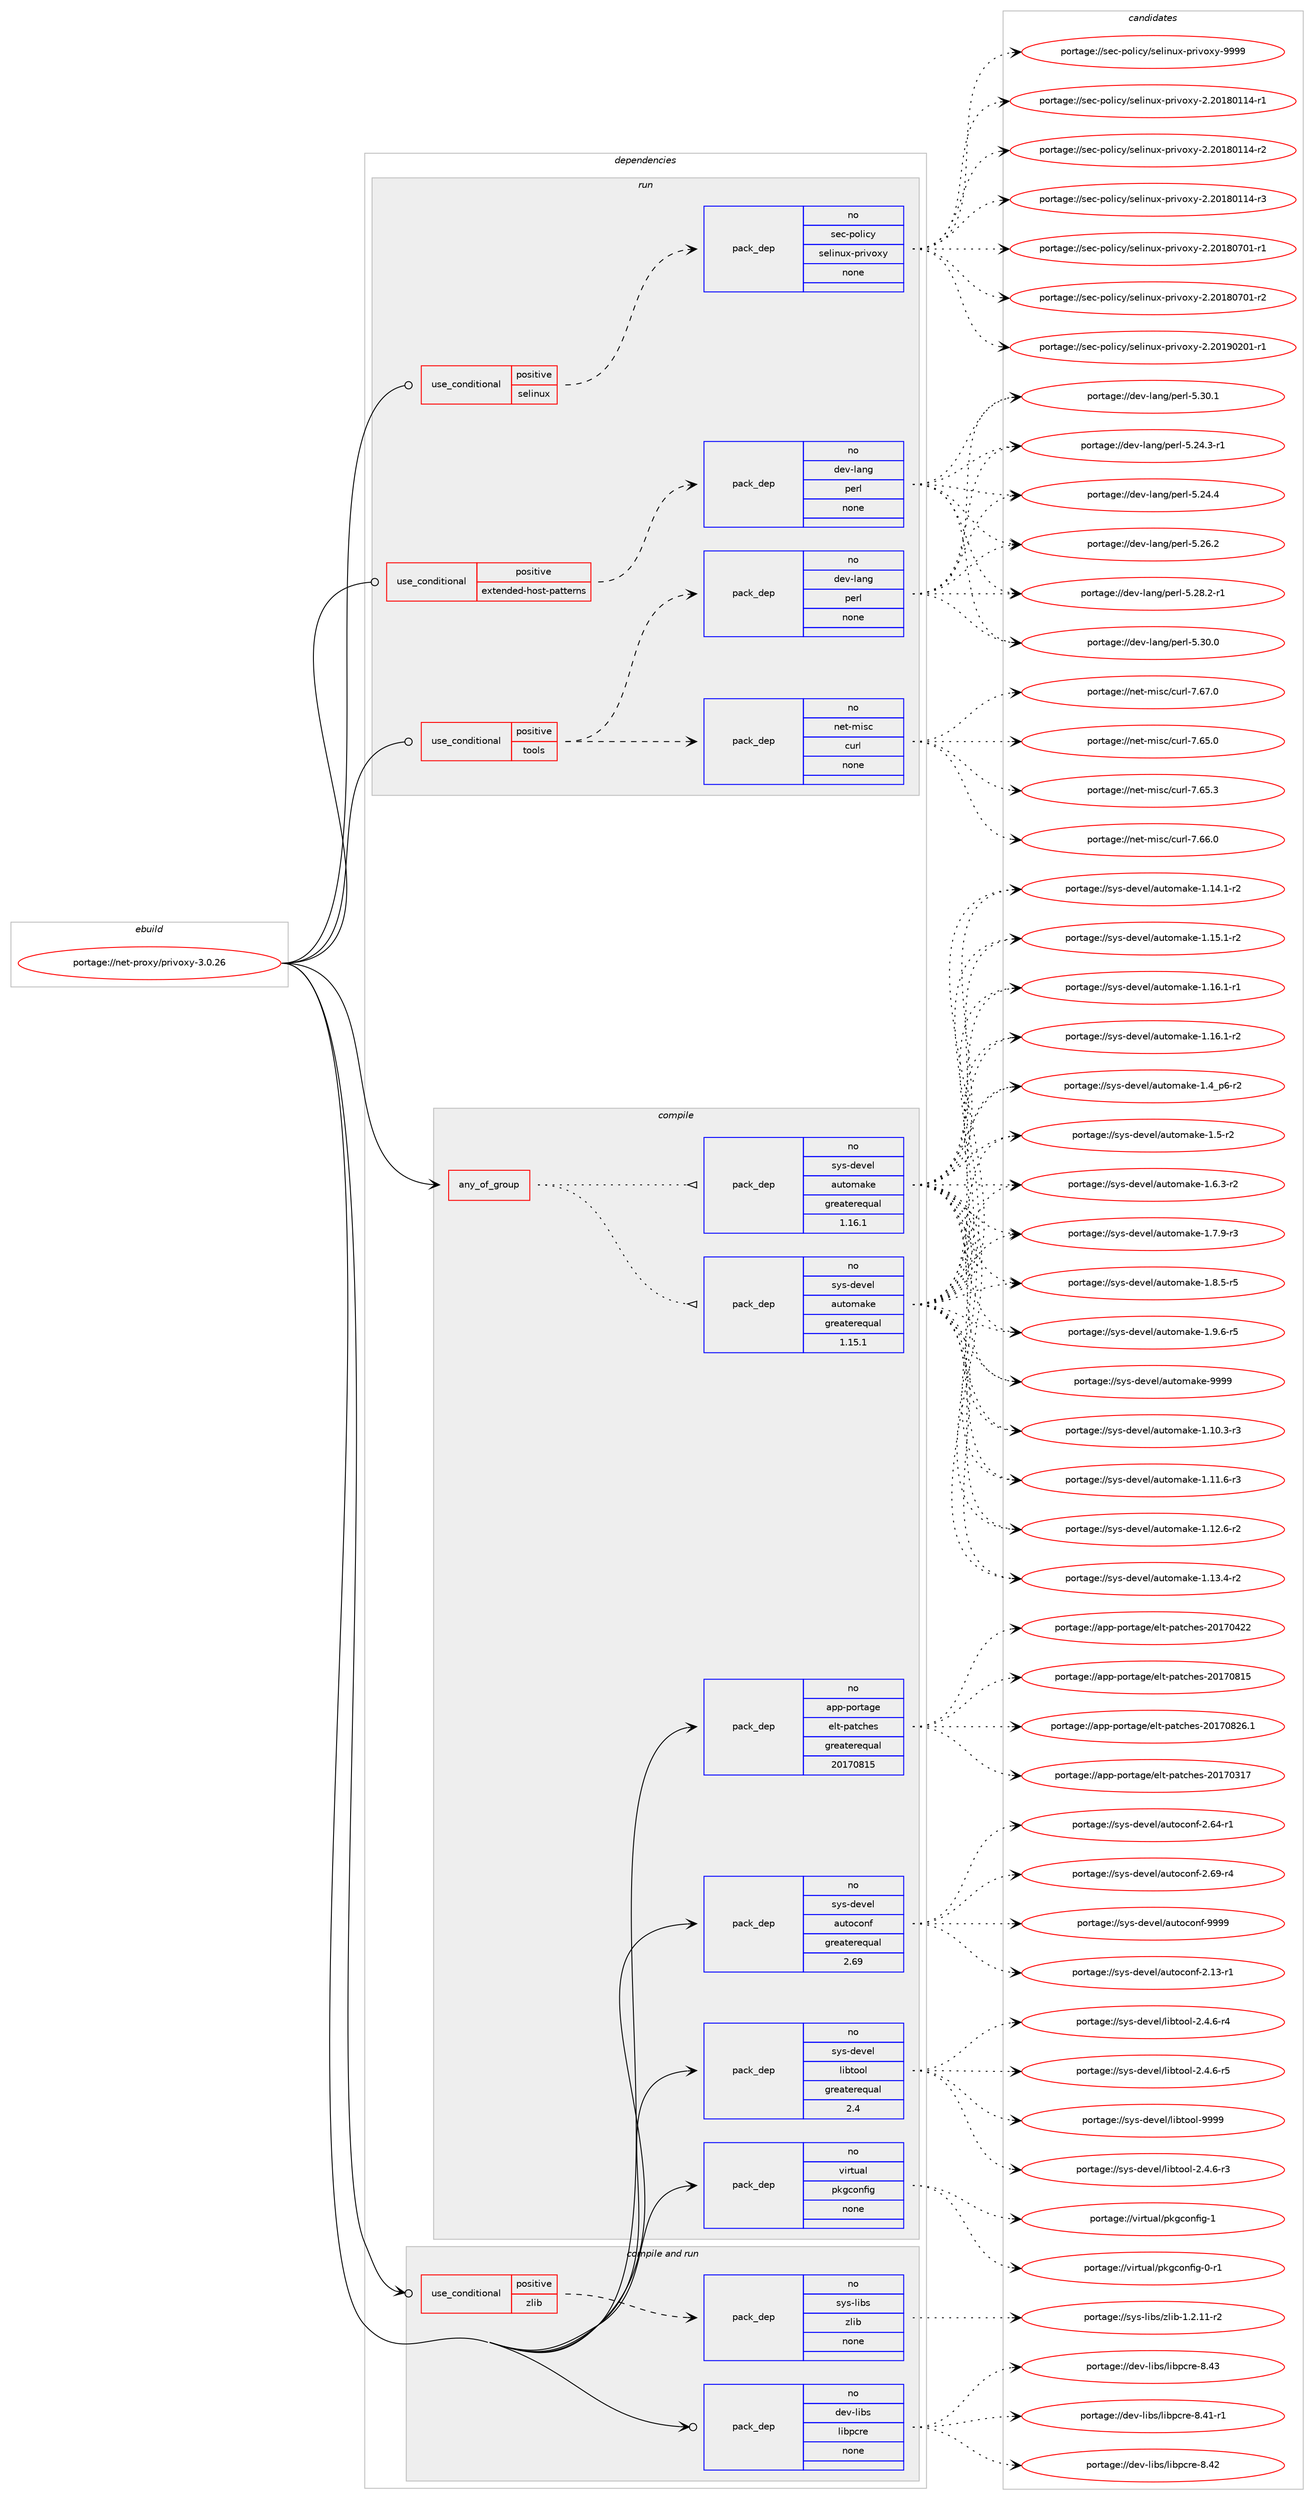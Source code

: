 digraph prolog {

# *************
# Graph options
# *************

newrank=true;
concentrate=true;
compound=true;
graph [rankdir=LR,fontname=Helvetica,fontsize=10,ranksep=1.5];#, ranksep=2.5, nodesep=0.2];
edge  [arrowhead=vee];
node  [fontname=Helvetica,fontsize=10];

# **********
# The ebuild
# **********

subgraph cluster_leftcol {
color=gray;
rank=same;
label=<<i>ebuild</i>>;
id [label="portage://net-proxy/privoxy-3.0.26", color=red, width=4, href="../net-proxy/privoxy-3.0.26.svg"];
}

# ****************
# The dependencies
# ****************

subgraph cluster_midcol {
color=gray;
label=<<i>dependencies</i>>;
subgraph cluster_compile {
fillcolor="#eeeeee";
style=filled;
label=<<i>compile</i>>;
subgraph any6150 {
dependency375261 [label=<<TABLE BORDER="0" CELLBORDER="1" CELLSPACING="0" CELLPADDING="4"><TR><TD CELLPADDING="10">any_of_group</TD></TR></TABLE>>, shape=none, color=red];subgraph pack275063 {
dependency375262 [label=<<TABLE BORDER="0" CELLBORDER="1" CELLSPACING="0" CELLPADDING="4" WIDTH="220"><TR><TD ROWSPAN="6" CELLPADDING="30">pack_dep</TD></TR><TR><TD WIDTH="110">no</TD></TR><TR><TD>sys-devel</TD></TR><TR><TD>automake</TD></TR><TR><TD>greaterequal</TD></TR><TR><TD>1.16.1</TD></TR></TABLE>>, shape=none, color=blue];
}
dependency375261:e -> dependency375262:w [weight=20,style="dotted",arrowhead="oinv"];
subgraph pack275064 {
dependency375263 [label=<<TABLE BORDER="0" CELLBORDER="1" CELLSPACING="0" CELLPADDING="4" WIDTH="220"><TR><TD ROWSPAN="6" CELLPADDING="30">pack_dep</TD></TR><TR><TD WIDTH="110">no</TD></TR><TR><TD>sys-devel</TD></TR><TR><TD>automake</TD></TR><TR><TD>greaterequal</TD></TR><TR><TD>1.15.1</TD></TR></TABLE>>, shape=none, color=blue];
}
dependency375261:e -> dependency375263:w [weight=20,style="dotted",arrowhead="oinv"];
}
id:e -> dependency375261:w [weight=20,style="solid",arrowhead="vee"];
subgraph pack275065 {
dependency375264 [label=<<TABLE BORDER="0" CELLBORDER="1" CELLSPACING="0" CELLPADDING="4" WIDTH="220"><TR><TD ROWSPAN="6" CELLPADDING="30">pack_dep</TD></TR><TR><TD WIDTH="110">no</TD></TR><TR><TD>app-portage</TD></TR><TR><TD>elt-patches</TD></TR><TR><TD>greaterequal</TD></TR><TR><TD>20170815</TD></TR></TABLE>>, shape=none, color=blue];
}
id:e -> dependency375264:w [weight=20,style="solid",arrowhead="vee"];
subgraph pack275066 {
dependency375265 [label=<<TABLE BORDER="0" CELLBORDER="1" CELLSPACING="0" CELLPADDING="4" WIDTH="220"><TR><TD ROWSPAN="6" CELLPADDING="30">pack_dep</TD></TR><TR><TD WIDTH="110">no</TD></TR><TR><TD>sys-devel</TD></TR><TR><TD>autoconf</TD></TR><TR><TD>greaterequal</TD></TR><TR><TD>2.69</TD></TR></TABLE>>, shape=none, color=blue];
}
id:e -> dependency375265:w [weight=20,style="solid",arrowhead="vee"];
subgraph pack275067 {
dependency375266 [label=<<TABLE BORDER="0" CELLBORDER="1" CELLSPACING="0" CELLPADDING="4" WIDTH="220"><TR><TD ROWSPAN="6" CELLPADDING="30">pack_dep</TD></TR><TR><TD WIDTH="110">no</TD></TR><TR><TD>sys-devel</TD></TR><TR><TD>libtool</TD></TR><TR><TD>greaterequal</TD></TR><TR><TD>2.4</TD></TR></TABLE>>, shape=none, color=blue];
}
id:e -> dependency375266:w [weight=20,style="solid",arrowhead="vee"];
subgraph pack275068 {
dependency375267 [label=<<TABLE BORDER="0" CELLBORDER="1" CELLSPACING="0" CELLPADDING="4" WIDTH="220"><TR><TD ROWSPAN="6" CELLPADDING="30">pack_dep</TD></TR><TR><TD WIDTH="110">no</TD></TR><TR><TD>virtual</TD></TR><TR><TD>pkgconfig</TD></TR><TR><TD>none</TD></TR><TR><TD></TD></TR></TABLE>>, shape=none, color=blue];
}
id:e -> dependency375267:w [weight=20,style="solid",arrowhead="vee"];
}
subgraph cluster_compileandrun {
fillcolor="#eeeeee";
style=filled;
label=<<i>compile and run</i>>;
subgraph cond93855 {
dependency375268 [label=<<TABLE BORDER="0" CELLBORDER="1" CELLSPACING="0" CELLPADDING="4"><TR><TD ROWSPAN="3" CELLPADDING="10">use_conditional</TD></TR><TR><TD>positive</TD></TR><TR><TD>zlib</TD></TR></TABLE>>, shape=none, color=red];
subgraph pack275069 {
dependency375269 [label=<<TABLE BORDER="0" CELLBORDER="1" CELLSPACING="0" CELLPADDING="4" WIDTH="220"><TR><TD ROWSPAN="6" CELLPADDING="30">pack_dep</TD></TR><TR><TD WIDTH="110">no</TD></TR><TR><TD>sys-libs</TD></TR><TR><TD>zlib</TD></TR><TR><TD>none</TD></TR><TR><TD></TD></TR></TABLE>>, shape=none, color=blue];
}
dependency375268:e -> dependency375269:w [weight=20,style="dashed",arrowhead="vee"];
}
id:e -> dependency375268:w [weight=20,style="solid",arrowhead="odotvee"];
subgraph pack275070 {
dependency375270 [label=<<TABLE BORDER="0" CELLBORDER="1" CELLSPACING="0" CELLPADDING="4" WIDTH="220"><TR><TD ROWSPAN="6" CELLPADDING="30">pack_dep</TD></TR><TR><TD WIDTH="110">no</TD></TR><TR><TD>dev-libs</TD></TR><TR><TD>libpcre</TD></TR><TR><TD>none</TD></TR><TR><TD></TD></TR></TABLE>>, shape=none, color=blue];
}
id:e -> dependency375270:w [weight=20,style="solid",arrowhead="odotvee"];
}
subgraph cluster_run {
fillcolor="#eeeeee";
style=filled;
label=<<i>run</i>>;
subgraph cond93856 {
dependency375271 [label=<<TABLE BORDER="0" CELLBORDER="1" CELLSPACING="0" CELLPADDING="4"><TR><TD ROWSPAN="3" CELLPADDING="10">use_conditional</TD></TR><TR><TD>positive</TD></TR><TR><TD>extended-host-patterns</TD></TR></TABLE>>, shape=none, color=red];
subgraph pack275071 {
dependency375272 [label=<<TABLE BORDER="0" CELLBORDER="1" CELLSPACING="0" CELLPADDING="4" WIDTH="220"><TR><TD ROWSPAN="6" CELLPADDING="30">pack_dep</TD></TR><TR><TD WIDTH="110">no</TD></TR><TR><TD>dev-lang</TD></TR><TR><TD>perl</TD></TR><TR><TD>none</TD></TR><TR><TD></TD></TR></TABLE>>, shape=none, color=blue];
}
dependency375271:e -> dependency375272:w [weight=20,style="dashed",arrowhead="vee"];
}
id:e -> dependency375271:w [weight=20,style="solid",arrowhead="odot"];
subgraph cond93857 {
dependency375273 [label=<<TABLE BORDER="0" CELLBORDER="1" CELLSPACING="0" CELLPADDING="4"><TR><TD ROWSPAN="3" CELLPADDING="10">use_conditional</TD></TR><TR><TD>positive</TD></TR><TR><TD>selinux</TD></TR></TABLE>>, shape=none, color=red];
subgraph pack275072 {
dependency375274 [label=<<TABLE BORDER="0" CELLBORDER="1" CELLSPACING="0" CELLPADDING="4" WIDTH="220"><TR><TD ROWSPAN="6" CELLPADDING="30">pack_dep</TD></TR><TR><TD WIDTH="110">no</TD></TR><TR><TD>sec-policy</TD></TR><TR><TD>selinux-privoxy</TD></TR><TR><TD>none</TD></TR><TR><TD></TD></TR></TABLE>>, shape=none, color=blue];
}
dependency375273:e -> dependency375274:w [weight=20,style="dashed",arrowhead="vee"];
}
id:e -> dependency375273:w [weight=20,style="solid",arrowhead="odot"];
subgraph cond93858 {
dependency375275 [label=<<TABLE BORDER="0" CELLBORDER="1" CELLSPACING="0" CELLPADDING="4"><TR><TD ROWSPAN="3" CELLPADDING="10">use_conditional</TD></TR><TR><TD>positive</TD></TR><TR><TD>tools</TD></TR></TABLE>>, shape=none, color=red];
subgraph pack275073 {
dependency375276 [label=<<TABLE BORDER="0" CELLBORDER="1" CELLSPACING="0" CELLPADDING="4" WIDTH="220"><TR><TD ROWSPAN="6" CELLPADDING="30">pack_dep</TD></TR><TR><TD WIDTH="110">no</TD></TR><TR><TD>net-misc</TD></TR><TR><TD>curl</TD></TR><TR><TD>none</TD></TR><TR><TD></TD></TR></TABLE>>, shape=none, color=blue];
}
dependency375275:e -> dependency375276:w [weight=20,style="dashed",arrowhead="vee"];
subgraph pack275074 {
dependency375277 [label=<<TABLE BORDER="0" CELLBORDER="1" CELLSPACING="0" CELLPADDING="4" WIDTH="220"><TR><TD ROWSPAN="6" CELLPADDING="30">pack_dep</TD></TR><TR><TD WIDTH="110">no</TD></TR><TR><TD>dev-lang</TD></TR><TR><TD>perl</TD></TR><TR><TD>none</TD></TR><TR><TD></TD></TR></TABLE>>, shape=none, color=blue];
}
dependency375275:e -> dependency375277:w [weight=20,style="dashed",arrowhead="vee"];
}
id:e -> dependency375275:w [weight=20,style="solid",arrowhead="odot"];
}
}

# **************
# The candidates
# **************

subgraph cluster_choices {
rank=same;
color=gray;
label=<<i>candidates</i>>;

subgraph choice275063 {
color=black;
nodesep=1;
choiceportage11512111545100101118101108479711711611110997107101454946494846514511451 [label="portage://sys-devel/automake-1.10.3-r3", color=red, width=4,href="../sys-devel/automake-1.10.3-r3.svg"];
choiceportage11512111545100101118101108479711711611110997107101454946494946544511451 [label="portage://sys-devel/automake-1.11.6-r3", color=red, width=4,href="../sys-devel/automake-1.11.6-r3.svg"];
choiceportage11512111545100101118101108479711711611110997107101454946495046544511450 [label="portage://sys-devel/automake-1.12.6-r2", color=red, width=4,href="../sys-devel/automake-1.12.6-r2.svg"];
choiceportage11512111545100101118101108479711711611110997107101454946495146524511450 [label="portage://sys-devel/automake-1.13.4-r2", color=red, width=4,href="../sys-devel/automake-1.13.4-r2.svg"];
choiceportage11512111545100101118101108479711711611110997107101454946495246494511450 [label="portage://sys-devel/automake-1.14.1-r2", color=red, width=4,href="../sys-devel/automake-1.14.1-r2.svg"];
choiceportage11512111545100101118101108479711711611110997107101454946495346494511450 [label="portage://sys-devel/automake-1.15.1-r2", color=red, width=4,href="../sys-devel/automake-1.15.1-r2.svg"];
choiceportage11512111545100101118101108479711711611110997107101454946495446494511449 [label="portage://sys-devel/automake-1.16.1-r1", color=red, width=4,href="../sys-devel/automake-1.16.1-r1.svg"];
choiceportage11512111545100101118101108479711711611110997107101454946495446494511450 [label="portage://sys-devel/automake-1.16.1-r2", color=red, width=4,href="../sys-devel/automake-1.16.1-r2.svg"];
choiceportage115121115451001011181011084797117116111109971071014549465295112544511450 [label="portage://sys-devel/automake-1.4_p6-r2", color=red, width=4,href="../sys-devel/automake-1.4_p6-r2.svg"];
choiceportage11512111545100101118101108479711711611110997107101454946534511450 [label="portage://sys-devel/automake-1.5-r2", color=red, width=4,href="../sys-devel/automake-1.5-r2.svg"];
choiceportage115121115451001011181011084797117116111109971071014549465446514511450 [label="portage://sys-devel/automake-1.6.3-r2", color=red, width=4,href="../sys-devel/automake-1.6.3-r2.svg"];
choiceportage115121115451001011181011084797117116111109971071014549465546574511451 [label="portage://sys-devel/automake-1.7.9-r3", color=red, width=4,href="../sys-devel/automake-1.7.9-r3.svg"];
choiceportage115121115451001011181011084797117116111109971071014549465646534511453 [label="portage://sys-devel/automake-1.8.5-r5", color=red, width=4,href="../sys-devel/automake-1.8.5-r5.svg"];
choiceportage115121115451001011181011084797117116111109971071014549465746544511453 [label="portage://sys-devel/automake-1.9.6-r5", color=red, width=4,href="../sys-devel/automake-1.9.6-r5.svg"];
choiceportage115121115451001011181011084797117116111109971071014557575757 [label="portage://sys-devel/automake-9999", color=red, width=4,href="../sys-devel/automake-9999.svg"];
dependency375262:e -> choiceportage11512111545100101118101108479711711611110997107101454946494846514511451:w [style=dotted,weight="100"];
dependency375262:e -> choiceportage11512111545100101118101108479711711611110997107101454946494946544511451:w [style=dotted,weight="100"];
dependency375262:e -> choiceportage11512111545100101118101108479711711611110997107101454946495046544511450:w [style=dotted,weight="100"];
dependency375262:e -> choiceportage11512111545100101118101108479711711611110997107101454946495146524511450:w [style=dotted,weight="100"];
dependency375262:e -> choiceportage11512111545100101118101108479711711611110997107101454946495246494511450:w [style=dotted,weight="100"];
dependency375262:e -> choiceportage11512111545100101118101108479711711611110997107101454946495346494511450:w [style=dotted,weight="100"];
dependency375262:e -> choiceportage11512111545100101118101108479711711611110997107101454946495446494511449:w [style=dotted,weight="100"];
dependency375262:e -> choiceportage11512111545100101118101108479711711611110997107101454946495446494511450:w [style=dotted,weight="100"];
dependency375262:e -> choiceportage115121115451001011181011084797117116111109971071014549465295112544511450:w [style=dotted,weight="100"];
dependency375262:e -> choiceportage11512111545100101118101108479711711611110997107101454946534511450:w [style=dotted,weight="100"];
dependency375262:e -> choiceportage115121115451001011181011084797117116111109971071014549465446514511450:w [style=dotted,weight="100"];
dependency375262:e -> choiceportage115121115451001011181011084797117116111109971071014549465546574511451:w [style=dotted,weight="100"];
dependency375262:e -> choiceportage115121115451001011181011084797117116111109971071014549465646534511453:w [style=dotted,weight="100"];
dependency375262:e -> choiceportage115121115451001011181011084797117116111109971071014549465746544511453:w [style=dotted,weight="100"];
dependency375262:e -> choiceportage115121115451001011181011084797117116111109971071014557575757:w [style=dotted,weight="100"];
}
subgraph choice275064 {
color=black;
nodesep=1;
choiceportage11512111545100101118101108479711711611110997107101454946494846514511451 [label="portage://sys-devel/automake-1.10.3-r3", color=red, width=4,href="../sys-devel/automake-1.10.3-r3.svg"];
choiceportage11512111545100101118101108479711711611110997107101454946494946544511451 [label="portage://sys-devel/automake-1.11.6-r3", color=red, width=4,href="../sys-devel/automake-1.11.6-r3.svg"];
choiceportage11512111545100101118101108479711711611110997107101454946495046544511450 [label="portage://sys-devel/automake-1.12.6-r2", color=red, width=4,href="../sys-devel/automake-1.12.6-r2.svg"];
choiceportage11512111545100101118101108479711711611110997107101454946495146524511450 [label="portage://sys-devel/automake-1.13.4-r2", color=red, width=4,href="../sys-devel/automake-1.13.4-r2.svg"];
choiceportage11512111545100101118101108479711711611110997107101454946495246494511450 [label="portage://sys-devel/automake-1.14.1-r2", color=red, width=4,href="../sys-devel/automake-1.14.1-r2.svg"];
choiceportage11512111545100101118101108479711711611110997107101454946495346494511450 [label="portage://sys-devel/automake-1.15.1-r2", color=red, width=4,href="../sys-devel/automake-1.15.1-r2.svg"];
choiceportage11512111545100101118101108479711711611110997107101454946495446494511449 [label="portage://sys-devel/automake-1.16.1-r1", color=red, width=4,href="../sys-devel/automake-1.16.1-r1.svg"];
choiceportage11512111545100101118101108479711711611110997107101454946495446494511450 [label="portage://sys-devel/automake-1.16.1-r2", color=red, width=4,href="../sys-devel/automake-1.16.1-r2.svg"];
choiceportage115121115451001011181011084797117116111109971071014549465295112544511450 [label="portage://sys-devel/automake-1.4_p6-r2", color=red, width=4,href="../sys-devel/automake-1.4_p6-r2.svg"];
choiceportage11512111545100101118101108479711711611110997107101454946534511450 [label="portage://sys-devel/automake-1.5-r2", color=red, width=4,href="../sys-devel/automake-1.5-r2.svg"];
choiceportage115121115451001011181011084797117116111109971071014549465446514511450 [label="portage://sys-devel/automake-1.6.3-r2", color=red, width=4,href="../sys-devel/automake-1.6.3-r2.svg"];
choiceportage115121115451001011181011084797117116111109971071014549465546574511451 [label="portage://sys-devel/automake-1.7.9-r3", color=red, width=4,href="../sys-devel/automake-1.7.9-r3.svg"];
choiceportage115121115451001011181011084797117116111109971071014549465646534511453 [label="portage://sys-devel/automake-1.8.5-r5", color=red, width=4,href="../sys-devel/automake-1.8.5-r5.svg"];
choiceportage115121115451001011181011084797117116111109971071014549465746544511453 [label="portage://sys-devel/automake-1.9.6-r5", color=red, width=4,href="../sys-devel/automake-1.9.6-r5.svg"];
choiceportage115121115451001011181011084797117116111109971071014557575757 [label="portage://sys-devel/automake-9999", color=red, width=4,href="../sys-devel/automake-9999.svg"];
dependency375263:e -> choiceportage11512111545100101118101108479711711611110997107101454946494846514511451:w [style=dotted,weight="100"];
dependency375263:e -> choiceportage11512111545100101118101108479711711611110997107101454946494946544511451:w [style=dotted,weight="100"];
dependency375263:e -> choiceportage11512111545100101118101108479711711611110997107101454946495046544511450:w [style=dotted,weight="100"];
dependency375263:e -> choiceportage11512111545100101118101108479711711611110997107101454946495146524511450:w [style=dotted,weight="100"];
dependency375263:e -> choiceportage11512111545100101118101108479711711611110997107101454946495246494511450:w [style=dotted,weight="100"];
dependency375263:e -> choiceportage11512111545100101118101108479711711611110997107101454946495346494511450:w [style=dotted,weight="100"];
dependency375263:e -> choiceportage11512111545100101118101108479711711611110997107101454946495446494511449:w [style=dotted,weight="100"];
dependency375263:e -> choiceportage11512111545100101118101108479711711611110997107101454946495446494511450:w [style=dotted,weight="100"];
dependency375263:e -> choiceportage115121115451001011181011084797117116111109971071014549465295112544511450:w [style=dotted,weight="100"];
dependency375263:e -> choiceportage11512111545100101118101108479711711611110997107101454946534511450:w [style=dotted,weight="100"];
dependency375263:e -> choiceportage115121115451001011181011084797117116111109971071014549465446514511450:w [style=dotted,weight="100"];
dependency375263:e -> choiceportage115121115451001011181011084797117116111109971071014549465546574511451:w [style=dotted,weight="100"];
dependency375263:e -> choiceportage115121115451001011181011084797117116111109971071014549465646534511453:w [style=dotted,weight="100"];
dependency375263:e -> choiceportage115121115451001011181011084797117116111109971071014549465746544511453:w [style=dotted,weight="100"];
dependency375263:e -> choiceportage115121115451001011181011084797117116111109971071014557575757:w [style=dotted,weight="100"];
}
subgraph choice275065 {
color=black;
nodesep=1;
choiceportage97112112451121111141169710310147101108116451129711699104101115455048495548514955 [label="portage://app-portage/elt-patches-20170317", color=red, width=4,href="../app-portage/elt-patches-20170317.svg"];
choiceportage97112112451121111141169710310147101108116451129711699104101115455048495548525050 [label="portage://app-portage/elt-patches-20170422", color=red, width=4,href="../app-portage/elt-patches-20170422.svg"];
choiceportage97112112451121111141169710310147101108116451129711699104101115455048495548564953 [label="portage://app-portage/elt-patches-20170815", color=red, width=4,href="../app-portage/elt-patches-20170815.svg"];
choiceportage971121124511211111411697103101471011081164511297116991041011154550484955485650544649 [label="portage://app-portage/elt-patches-20170826.1", color=red, width=4,href="../app-portage/elt-patches-20170826.1.svg"];
dependency375264:e -> choiceportage97112112451121111141169710310147101108116451129711699104101115455048495548514955:w [style=dotted,weight="100"];
dependency375264:e -> choiceportage97112112451121111141169710310147101108116451129711699104101115455048495548525050:w [style=dotted,weight="100"];
dependency375264:e -> choiceportage97112112451121111141169710310147101108116451129711699104101115455048495548564953:w [style=dotted,weight="100"];
dependency375264:e -> choiceportage971121124511211111411697103101471011081164511297116991041011154550484955485650544649:w [style=dotted,weight="100"];
}
subgraph choice275066 {
color=black;
nodesep=1;
choiceportage1151211154510010111810110847971171161119911111010245504649514511449 [label="portage://sys-devel/autoconf-2.13-r1", color=red, width=4,href="../sys-devel/autoconf-2.13-r1.svg"];
choiceportage1151211154510010111810110847971171161119911111010245504654524511449 [label="portage://sys-devel/autoconf-2.64-r1", color=red, width=4,href="../sys-devel/autoconf-2.64-r1.svg"];
choiceportage1151211154510010111810110847971171161119911111010245504654574511452 [label="portage://sys-devel/autoconf-2.69-r4", color=red, width=4,href="../sys-devel/autoconf-2.69-r4.svg"];
choiceportage115121115451001011181011084797117116111991111101024557575757 [label="portage://sys-devel/autoconf-9999", color=red, width=4,href="../sys-devel/autoconf-9999.svg"];
dependency375265:e -> choiceportage1151211154510010111810110847971171161119911111010245504649514511449:w [style=dotted,weight="100"];
dependency375265:e -> choiceportage1151211154510010111810110847971171161119911111010245504654524511449:w [style=dotted,weight="100"];
dependency375265:e -> choiceportage1151211154510010111810110847971171161119911111010245504654574511452:w [style=dotted,weight="100"];
dependency375265:e -> choiceportage115121115451001011181011084797117116111991111101024557575757:w [style=dotted,weight="100"];
}
subgraph choice275067 {
color=black;
nodesep=1;
choiceportage1151211154510010111810110847108105981161111111084550465246544511451 [label="portage://sys-devel/libtool-2.4.6-r3", color=red, width=4,href="../sys-devel/libtool-2.4.6-r3.svg"];
choiceportage1151211154510010111810110847108105981161111111084550465246544511452 [label="portage://sys-devel/libtool-2.4.6-r4", color=red, width=4,href="../sys-devel/libtool-2.4.6-r4.svg"];
choiceportage1151211154510010111810110847108105981161111111084550465246544511453 [label="portage://sys-devel/libtool-2.4.6-r5", color=red, width=4,href="../sys-devel/libtool-2.4.6-r5.svg"];
choiceportage1151211154510010111810110847108105981161111111084557575757 [label="portage://sys-devel/libtool-9999", color=red, width=4,href="../sys-devel/libtool-9999.svg"];
dependency375266:e -> choiceportage1151211154510010111810110847108105981161111111084550465246544511451:w [style=dotted,weight="100"];
dependency375266:e -> choiceportage1151211154510010111810110847108105981161111111084550465246544511452:w [style=dotted,weight="100"];
dependency375266:e -> choiceportage1151211154510010111810110847108105981161111111084550465246544511453:w [style=dotted,weight="100"];
dependency375266:e -> choiceportage1151211154510010111810110847108105981161111111084557575757:w [style=dotted,weight="100"];
}
subgraph choice275068 {
color=black;
nodesep=1;
choiceportage11810511411611797108471121071039911111010210510345484511449 [label="portage://virtual/pkgconfig-0-r1", color=red, width=4,href="../virtual/pkgconfig-0-r1.svg"];
choiceportage1181051141161179710847112107103991111101021051034549 [label="portage://virtual/pkgconfig-1", color=red, width=4,href="../virtual/pkgconfig-1.svg"];
dependency375267:e -> choiceportage11810511411611797108471121071039911111010210510345484511449:w [style=dotted,weight="100"];
dependency375267:e -> choiceportage1181051141161179710847112107103991111101021051034549:w [style=dotted,weight="100"];
}
subgraph choice275069 {
color=black;
nodesep=1;
choiceportage11512111545108105981154712210810598454946504649494511450 [label="portage://sys-libs/zlib-1.2.11-r2", color=red, width=4,href="../sys-libs/zlib-1.2.11-r2.svg"];
dependency375269:e -> choiceportage11512111545108105981154712210810598454946504649494511450:w [style=dotted,weight="100"];
}
subgraph choice275070 {
color=black;
nodesep=1;
choiceportage100101118451081059811547108105981129911410145564652494511449 [label="portage://dev-libs/libpcre-8.41-r1", color=red, width=4,href="../dev-libs/libpcre-8.41-r1.svg"];
choiceportage10010111845108105981154710810598112991141014556465250 [label="portage://dev-libs/libpcre-8.42", color=red, width=4,href="../dev-libs/libpcre-8.42.svg"];
choiceportage10010111845108105981154710810598112991141014556465251 [label="portage://dev-libs/libpcre-8.43", color=red, width=4,href="../dev-libs/libpcre-8.43.svg"];
dependency375270:e -> choiceportage100101118451081059811547108105981129911410145564652494511449:w [style=dotted,weight="100"];
dependency375270:e -> choiceportage10010111845108105981154710810598112991141014556465250:w [style=dotted,weight="100"];
dependency375270:e -> choiceportage10010111845108105981154710810598112991141014556465251:w [style=dotted,weight="100"];
}
subgraph choice275071 {
color=black;
nodesep=1;
choiceportage100101118451089711010347112101114108455346505246514511449 [label="portage://dev-lang/perl-5.24.3-r1", color=red, width=4,href="../dev-lang/perl-5.24.3-r1.svg"];
choiceportage10010111845108971101034711210111410845534650524652 [label="portage://dev-lang/perl-5.24.4", color=red, width=4,href="../dev-lang/perl-5.24.4.svg"];
choiceportage10010111845108971101034711210111410845534650544650 [label="portage://dev-lang/perl-5.26.2", color=red, width=4,href="../dev-lang/perl-5.26.2.svg"];
choiceportage100101118451089711010347112101114108455346505646504511449 [label="portage://dev-lang/perl-5.28.2-r1", color=red, width=4,href="../dev-lang/perl-5.28.2-r1.svg"];
choiceportage10010111845108971101034711210111410845534651484648 [label="portage://dev-lang/perl-5.30.0", color=red, width=4,href="../dev-lang/perl-5.30.0.svg"];
choiceportage10010111845108971101034711210111410845534651484649 [label="portage://dev-lang/perl-5.30.1", color=red, width=4,href="../dev-lang/perl-5.30.1.svg"];
dependency375272:e -> choiceportage100101118451089711010347112101114108455346505246514511449:w [style=dotted,weight="100"];
dependency375272:e -> choiceportage10010111845108971101034711210111410845534650524652:w [style=dotted,weight="100"];
dependency375272:e -> choiceportage10010111845108971101034711210111410845534650544650:w [style=dotted,weight="100"];
dependency375272:e -> choiceportage100101118451089711010347112101114108455346505646504511449:w [style=dotted,weight="100"];
dependency375272:e -> choiceportage10010111845108971101034711210111410845534651484648:w [style=dotted,weight="100"];
dependency375272:e -> choiceportage10010111845108971101034711210111410845534651484649:w [style=dotted,weight="100"];
}
subgraph choice275072 {
color=black;
nodesep=1;
choiceportage115101994511211110810599121471151011081051101171204511211410511811112012145504650484956484949524511449 [label="portage://sec-policy/selinux-privoxy-2.20180114-r1", color=red, width=4,href="../sec-policy/selinux-privoxy-2.20180114-r1.svg"];
choiceportage115101994511211110810599121471151011081051101171204511211410511811112012145504650484956484949524511450 [label="portage://sec-policy/selinux-privoxy-2.20180114-r2", color=red, width=4,href="../sec-policy/selinux-privoxy-2.20180114-r2.svg"];
choiceportage115101994511211110810599121471151011081051101171204511211410511811112012145504650484956484949524511451 [label="portage://sec-policy/selinux-privoxy-2.20180114-r3", color=red, width=4,href="../sec-policy/selinux-privoxy-2.20180114-r3.svg"];
choiceportage115101994511211110810599121471151011081051101171204511211410511811112012145504650484956485548494511449 [label="portage://sec-policy/selinux-privoxy-2.20180701-r1", color=red, width=4,href="../sec-policy/selinux-privoxy-2.20180701-r1.svg"];
choiceportage115101994511211110810599121471151011081051101171204511211410511811112012145504650484956485548494511450 [label="portage://sec-policy/selinux-privoxy-2.20180701-r2", color=red, width=4,href="../sec-policy/selinux-privoxy-2.20180701-r2.svg"];
choiceportage115101994511211110810599121471151011081051101171204511211410511811112012145504650484957485048494511449 [label="portage://sec-policy/selinux-privoxy-2.20190201-r1", color=red, width=4,href="../sec-policy/selinux-privoxy-2.20190201-r1.svg"];
choiceportage11510199451121111081059912147115101108105110117120451121141051181111201214557575757 [label="portage://sec-policy/selinux-privoxy-9999", color=red, width=4,href="../sec-policy/selinux-privoxy-9999.svg"];
dependency375274:e -> choiceportage115101994511211110810599121471151011081051101171204511211410511811112012145504650484956484949524511449:w [style=dotted,weight="100"];
dependency375274:e -> choiceportage115101994511211110810599121471151011081051101171204511211410511811112012145504650484956484949524511450:w [style=dotted,weight="100"];
dependency375274:e -> choiceportage115101994511211110810599121471151011081051101171204511211410511811112012145504650484956484949524511451:w [style=dotted,weight="100"];
dependency375274:e -> choiceportage115101994511211110810599121471151011081051101171204511211410511811112012145504650484956485548494511449:w [style=dotted,weight="100"];
dependency375274:e -> choiceportage115101994511211110810599121471151011081051101171204511211410511811112012145504650484956485548494511450:w [style=dotted,weight="100"];
dependency375274:e -> choiceportage115101994511211110810599121471151011081051101171204511211410511811112012145504650484957485048494511449:w [style=dotted,weight="100"];
dependency375274:e -> choiceportage11510199451121111081059912147115101108105110117120451121141051181111201214557575757:w [style=dotted,weight="100"];
}
subgraph choice275073 {
color=black;
nodesep=1;
choiceportage1101011164510910511599479911711410845554654534648 [label="portage://net-misc/curl-7.65.0", color=red, width=4,href="../net-misc/curl-7.65.0.svg"];
choiceportage1101011164510910511599479911711410845554654534651 [label="portage://net-misc/curl-7.65.3", color=red, width=4,href="../net-misc/curl-7.65.3.svg"];
choiceportage1101011164510910511599479911711410845554654544648 [label="portage://net-misc/curl-7.66.0", color=red, width=4,href="../net-misc/curl-7.66.0.svg"];
choiceportage1101011164510910511599479911711410845554654554648 [label="portage://net-misc/curl-7.67.0", color=red, width=4,href="../net-misc/curl-7.67.0.svg"];
dependency375276:e -> choiceportage1101011164510910511599479911711410845554654534648:w [style=dotted,weight="100"];
dependency375276:e -> choiceportage1101011164510910511599479911711410845554654534651:w [style=dotted,weight="100"];
dependency375276:e -> choiceportage1101011164510910511599479911711410845554654544648:w [style=dotted,weight="100"];
dependency375276:e -> choiceportage1101011164510910511599479911711410845554654554648:w [style=dotted,weight="100"];
}
subgraph choice275074 {
color=black;
nodesep=1;
choiceportage100101118451089711010347112101114108455346505246514511449 [label="portage://dev-lang/perl-5.24.3-r1", color=red, width=4,href="../dev-lang/perl-5.24.3-r1.svg"];
choiceportage10010111845108971101034711210111410845534650524652 [label="portage://dev-lang/perl-5.24.4", color=red, width=4,href="../dev-lang/perl-5.24.4.svg"];
choiceportage10010111845108971101034711210111410845534650544650 [label="portage://dev-lang/perl-5.26.2", color=red, width=4,href="../dev-lang/perl-5.26.2.svg"];
choiceportage100101118451089711010347112101114108455346505646504511449 [label="portage://dev-lang/perl-5.28.2-r1", color=red, width=4,href="../dev-lang/perl-5.28.2-r1.svg"];
choiceportage10010111845108971101034711210111410845534651484648 [label="portage://dev-lang/perl-5.30.0", color=red, width=4,href="../dev-lang/perl-5.30.0.svg"];
choiceportage10010111845108971101034711210111410845534651484649 [label="portage://dev-lang/perl-5.30.1", color=red, width=4,href="../dev-lang/perl-5.30.1.svg"];
dependency375277:e -> choiceportage100101118451089711010347112101114108455346505246514511449:w [style=dotted,weight="100"];
dependency375277:e -> choiceportage10010111845108971101034711210111410845534650524652:w [style=dotted,weight="100"];
dependency375277:e -> choiceportage10010111845108971101034711210111410845534650544650:w [style=dotted,weight="100"];
dependency375277:e -> choiceportage100101118451089711010347112101114108455346505646504511449:w [style=dotted,weight="100"];
dependency375277:e -> choiceportage10010111845108971101034711210111410845534651484648:w [style=dotted,weight="100"];
dependency375277:e -> choiceportage10010111845108971101034711210111410845534651484649:w [style=dotted,weight="100"];
}
}

}
